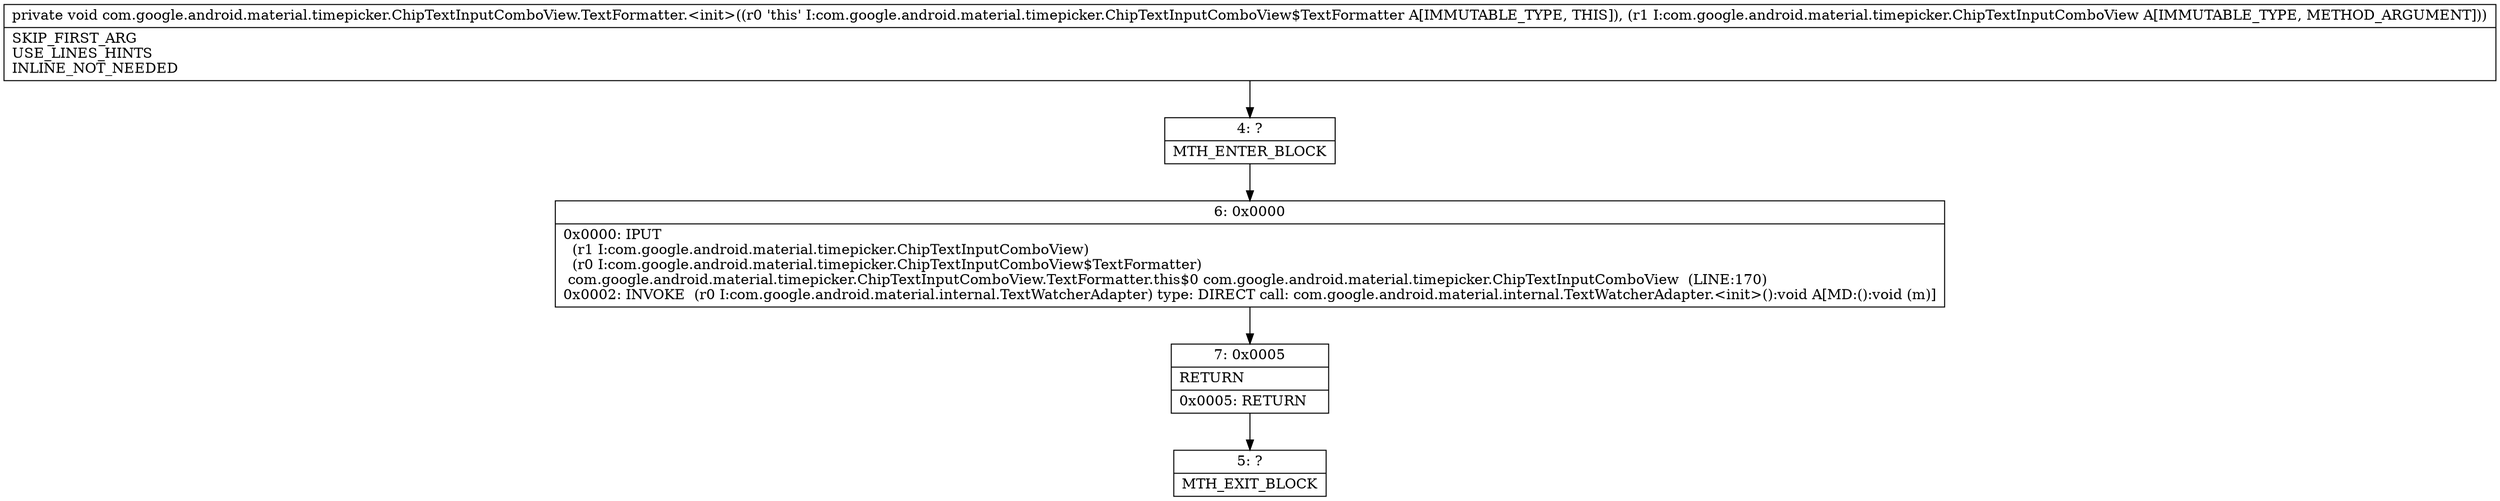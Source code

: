 digraph "CFG forcom.google.android.material.timepicker.ChipTextInputComboView.TextFormatter.\<init\>(Lcom\/google\/android\/material\/timepicker\/ChipTextInputComboView;)V" {
Node_4 [shape=record,label="{4\:\ ?|MTH_ENTER_BLOCK\l}"];
Node_6 [shape=record,label="{6\:\ 0x0000|0x0000: IPUT  \l  (r1 I:com.google.android.material.timepicker.ChipTextInputComboView)\l  (r0 I:com.google.android.material.timepicker.ChipTextInputComboView$TextFormatter)\l com.google.android.material.timepicker.ChipTextInputComboView.TextFormatter.this$0 com.google.android.material.timepicker.ChipTextInputComboView  (LINE:170)\l0x0002: INVOKE  (r0 I:com.google.android.material.internal.TextWatcherAdapter) type: DIRECT call: com.google.android.material.internal.TextWatcherAdapter.\<init\>():void A[MD:():void (m)]\l}"];
Node_7 [shape=record,label="{7\:\ 0x0005|RETURN\l|0x0005: RETURN   \l}"];
Node_5 [shape=record,label="{5\:\ ?|MTH_EXIT_BLOCK\l}"];
MethodNode[shape=record,label="{private void com.google.android.material.timepicker.ChipTextInputComboView.TextFormatter.\<init\>((r0 'this' I:com.google.android.material.timepicker.ChipTextInputComboView$TextFormatter A[IMMUTABLE_TYPE, THIS]), (r1 I:com.google.android.material.timepicker.ChipTextInputComboView A[IMMUTABLE_TYPE, METHOD_ARGUMENT]))  | SKIP_FIRST_ARG\lUSE_LINES_HINTS\lINLINE_NOT_NEEDED\l}"];
MethodNode -> Node_4;Node_4 -> Node_6;
Node_6 -> Node_7;
Node_7 -> Node_5;
}

